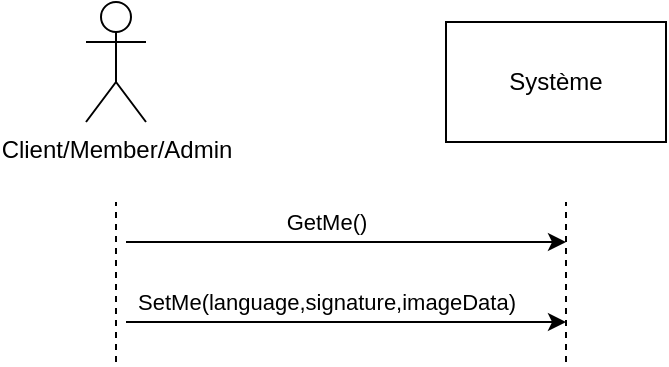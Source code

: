<mxfile version="13.6.2" type="device"><diagram id="HokmBCTXs0-2HbBA9BNa" name="Page-1"><mxGraphModel dx="600" dy="563" grid="1" gridSize="10" guides="1" tooltips="1" connect="1" arrows="1" fold="1" page="1" pageScale="1" pageWidth="827" pageHeight="1169" math="0" shadow="0"><root><mxCell id="0"/><mxCell id="1" parent="0"/><mxCell id="cyVtqNPMZyP5yPGkhwTc-136" value="Client/Member/Admin" style="shape=umlActor;verticalLabelPosition=bottom;labelBackgroundColor=#ffffff;verticalAlign=top;html=1;outlineConnect=0;" parent="1" vertex="1"><mxGeometry x="240" y="50" width="30" height="60" as="geometry"/></mxCell><mxCell id="cyVtqNPMZyP5yPGkhwTc-137" value="Système" style="rounded=0;whiteSpace=wrap;html=1;" parent="1" vertex="1"><mxGeometry x="420" y="60" width="110" height="60" as="geometry"/></mxCell><mxCell id="cyVtqNPMZyP5yPGkhwTc-138" value="" style="endArrow=none;dashed=1;html=1;" parent="1" edge="1"><mxGeometry width="50" height="50" relative="1" as="geometry"><mxPoint x="480" y="230" as="sourcePoint"/><mxPoint x="480" y="150" as="targetPoint"/></mxGeometry></mxCell><mxCell id="cyVtqNPMZyP5yPGkhwTc-139" value="" style="endArrow=none;dashed=1;html=1;" parent="1" edge="1"><mxGeometry width="50" height="50" relative="1" as="geometry"><mxPoint x="255" y="230" as="sourcePoint"/><mxPoint x="255" y="150" as="targetPoint"/></mxGeometry></mxCell><mxCell id="cyVtqNPMZyP5yPGkhwTc-140" value="GetMe()" style="endArrow=classic;html=1;" parent="1" edge="1"><mxGeometry x="-0.091" y="10" width="50" height="50" relative="1" as="geometry"><mxPoint x="260" y="170" as="sourcePoint"/><mxPoint x="480" y="170" as="targetPoint"/><mxPoint as="offset"/></mxGeometry></mxCell><mxCell id="cyVtqNPMZyP5yPGkhwTc-142" value="SetMe(language,signature,imageData)" style="endArrow=classic;html=1;" parent="1" edge="1"><mxGeometry x="-0.091" y="10" width="50" height="50" relative="1" as="geometry"><mxPoint x="260.0" y="210" as="sourcePoint"/><mxPoint x="480" y="210" as="targetPoint"/><mxPoint as="offset"/></mxGeometry></mxCell></root></mxGraphModel></diagram></mxfile>